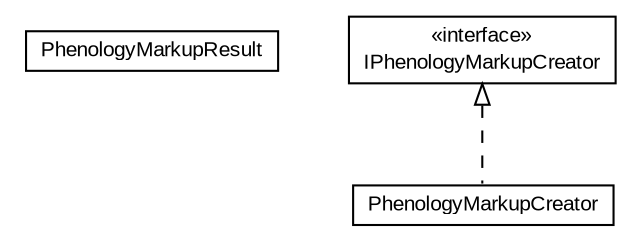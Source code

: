 #!/usr/local/bin/dot
#
# Class diagram 
# Generated by UMLGraph version R5_6-24-gf6e263 (http://www.umlgraph.org/)
#

digraph G {
	edge [fontname="arial",fontsize=10,labelfontname="arial",labelfontsize=10];
	node [fontname="arial",fontsize=10,shape=plaintext];
	nodesep=0.25;
	ranksep=0.5;
	// edu.arizona.biosemantics.semanticmarkup.markupelement.phenology.markup.PhenologyMarkupResult
	c26753 [label=<<table title="edu.arizona.biosemantics.semanticmarkup.markupelement.phenology.markup.PhenologyMarkupResult" border="0" cellborder="1" cellspacing="0" cellpadding="2" port="p" href="./PhenologyMarkupResult.html">
		<tr><td><table border="0" cellspacing="0" cellpadding="1">
<tr><td align="center" balign="center"> PhenologyMarkupResult </td></tr>
		</table></td></tr>
		</table>>, URL="./PhenologyMarkupResult.html", fontname="arial", fontcolor="black", fontsize=10.0];
	// edu.arizona.biosemantics.semanticmarkup.markupelement.phenology.markup.PhenologyMarkupCreator
	c26754 [label=<<table title="edu.arizona.biosemantics.semanticmarkup.markupelement.phenology.markup.PhenologyMarkupCreator" border="0" cellborder="1" cellspacing="0" cellpadding="2" port="p" href="./PhenologyMarkupCreator.html">
		<tr><td><table border="0" cellspacing="0" cellpadding="1">
<tr><td align="center" balign="center"> PhenologyMarkupCreator </td></tr>
		</table></td></tr>
		</table>>, URL="./PhenologyMarkupCreator.html", fontname="arial", fontcolor="black", fontsize=10.0];
	// edu.arizona.biosemantics.semanticmarkup.markupelement.phenology.markup.IPhenologyMarkupCreator
	c26755 [label=<<table title="edu.arizona.biosemantics.semanticmarkup.markupelement.phenology.markup.IPhenologyMarkupCreator" border="0" cellborder="1" cellspacing="0" cellpadding="2" port="p" href="./IPhenologyMarkupCreator.html">
		<tr><td><table border="0" cellspacing="0" cellpadding="1">
<tr><td align="center" balign="center"> &#171;interface&#187; </td></tr>
<tr><td align="center" balign="center"> IPhenologyMarkupCreator </td></tr>
		</table></td></tr>
		</table>>, URL="./IPhenologyMarkupCreator.html", fontname="arial", fontcolor="black", fontsize=10.0];
	//edu.arizona.biosemantics.semanticmarkup.markupelement.phenology.markup.PhenologyMarkupCreator implements edu.arizona.biosemantics.semanticmarkup.markupelement.phenology.markup.IPhenologyMarkupCreator
	c26755:p -> c26754:p [dir=back,arrowtail=empty,style=dashed];
}

